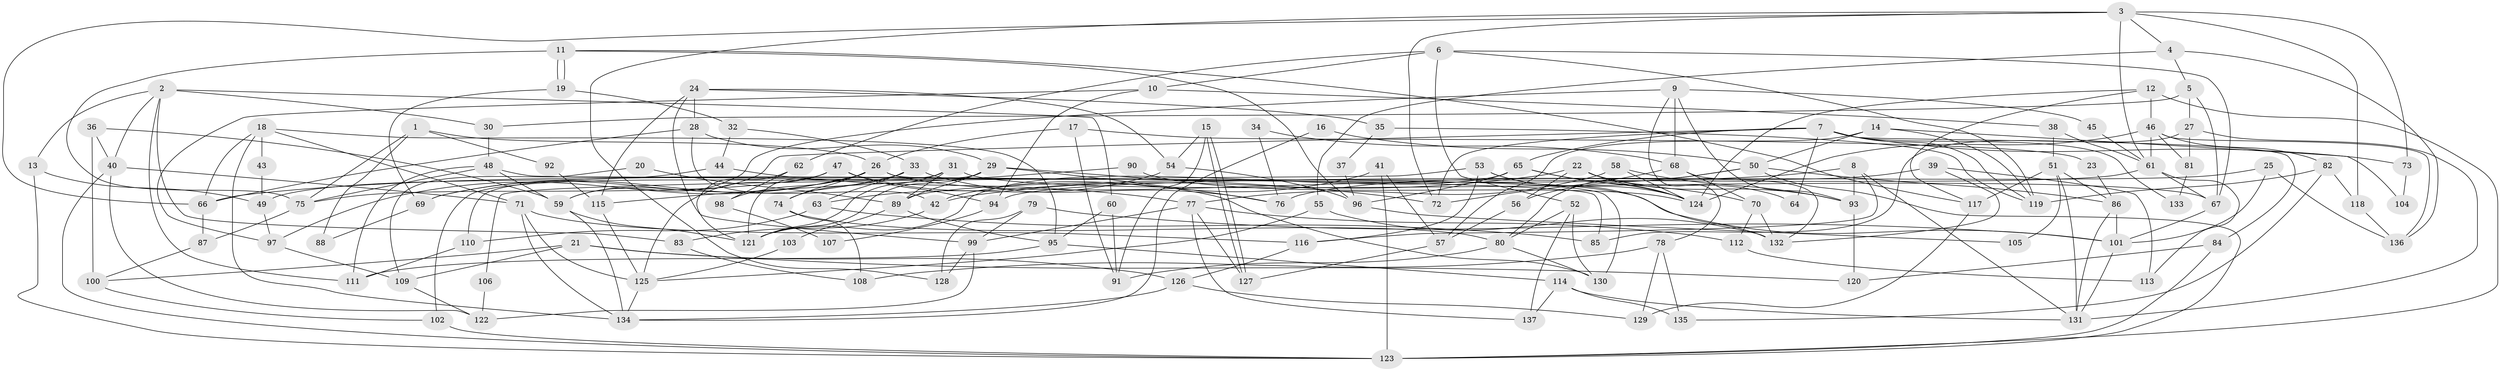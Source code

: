 // Generated by graph-tools (version 1.1) at 2025/26/03/09/25 03:26:22]
// undirected, 137 vertices, 274 edges
graph export_dot {
graph [start="1"]
  node [color=gray90,style=filled];
  1;
  2;
  3;
  4;
  5;
  6;
  7;
  8;
  9;
  10;
  11;
  12;
  13;
  14;
  15;
  16;
  17;
  18;
  19;
  20;
  21;
  22;
  23;
  24;
  25;
  26;
  27;
  28;
  29;
  30;
  31;
  32;
  33;
  34;
  35;
  36;
  37;
  38;
  39;
  40;
  41;
  42;
  43;
  44;
  45;
  46;
  47;
  48;
  49;
  50;
  51;
  52;
  53;
  54;
  55;
  56;
  57;
  58;
  59;
  60;
  61;
  62;
  63;
  64;
  65;
  66;
  67;
  68;
  69;
  70;
  71;
  72;
  73;
  74;
  75;
  76;
  77;
  78;
  79;
  80;
  81;
  82;
  83;
  84;
  85;
  86;
  87;
  88;
  89;
  90;
  91;
  92;
  93;
  94;
  95;
  96;
  97;
  98;
  99;
  100;
  101;
  102;
  103;
  104;
  105;
  106;
  107;
  108;
  109;
  110;
  111;
  112;
  113;
  114;
  115;
  116;
  117;
  118;
  119;
  120;
  121;
  122;
  123;
  124;
  125;
  126;
  127;
  128;
  129;
  130;
  131;
  132;
  133;
  134;
  135;
  136;
  137;
  1 -- 75;
  1 -- 26;
  1 -- 88;
  1 -- 92;
  2 -- 111;
  2 -- 60;
  2 -- 13;
  2 -- 30;
  2 -- 40;
  2 -- 83;
  3 -- 61;
  3 -- 66;
  3 -- 4;
  3 -- 72;
  3 -- 73;
  3 -- 118;
  3 -- 128;
  4 -- 5;
  4 -- 55;
  4 -- 136;
  5 -- 30;
  5 -- 27;
  5 -- 67;
  6 -- 52;
  6 -- 67;
  6 -- 10;
  6 -- 62;
  6 -- 119;
  7 -- 72;
  7 -- 119;
  7 -- 59;
  7 -- 64;
  7 -- 65;
  7 -- 73;
  7 -- 84;
  7 -- 133;
  8 -- 93;
  8 -- 116;
  8 -- 66;
  8 -- 131;
  9 -- 93;
  9 -- 59;
  9 -- 45;
  9 -- 68;
  9 -- 78;
  10 -- 94;
  10 -- 38;
  10 -- 97;
  11 -- 117;
  11 -- 19;
  11 -- 19;
  11 -- 75;
  11 -- 96;
  12 -- 124;
  12 -- 123;
  12 -- 46;
  12 -- 117;
  13 -- 123;
  13 -- 49;
  14 -- 119;
  14 -- 57;
  14 -- 50;
  14 -- 104;
  15 -- 54;
  15 -- 127;
  15 -- 127;
  15 -- 91;
  16 -- 134;
  16 -- 50;
  17 -- 91;
  17 -- 26;
  17 -- 23;
  18 -- 95;
  18 -- 66;
  18 -- 43;
  18 -- 71;
  18 -- 134;
  19 -- 32;
  19 -- 69;
  20 -- 89;
  20 -- 109;
  21 -- 100;
  21 -- 126;
  21 -- 109;
  21 -- 120;
  22 -- 124;
  22 -- 93;
  22 -- 42;
  22 -- 56;
  22 -- 64;
  23 -- 86;
  24 -- 54;
  24 -- 99;
  24 -- 28;
  24 -- 35;
  24 -- 115;
  25 -- 136;
  25 -- 101;
  25 -- 94;
  26 -- 130;
  26 -- 74;
  26 -- 69;
  26 -- 97;
  26 -- 98;
  26 -- 101;
  26 -- 121;
  27 -- 131;
  27 -- 85;
  27 -- 81;
  28 -- 29;
  28 -- 42;
  28 -- 66;
  29 -- 121;
  29 -- 89;
  29 -- 72;
  29 -- 76;
  29 -- 110;
  30 -- 48;
  31 -- 67;
  31 -- 121;
  31 -- 89;
  31 -- 102;
  32 -- 33;
  32 -- 44;
  33 -- 69;
  33 -- 76;
  33 -- 63;
  33 -- 74;
  34 -- 68;
  34 -- 76;
  35 -- 119;
  35 -- 37;
  36 -- 59;
  36 -- 40;
  36 -- 100;
  37 -- 96;
  38 -- 61;
  38 -- 51;
  39 -- 132;
  39 -- 113;
  39 -- 76;
  40 -- 71;
  40 -- 122;
  40 -- 123;
  41 -- 42;
  41 -- 123;
  41 -- 57;
  42 -- 83;
  43 -- 49;
  44 -- 49;
  44 -- 77;
  45 -- 61;
  46 -- 124;
  46 -- 61;
  46 -- 81;
  46 -- 82;
  46 -- 136;
  47 -- 125;
  47 -- 75;
  47 -- 94;
  47 -- 130;
  48 -- 59;
  48 -- 75;
  48 -- 85;
  48 -- 111;
  49 -- 97;
  50 -- 86;
  50 -- 56;
  50 -- 80;
  50 -- 123;
  51 -- 131;
  51 -- 86;
  51 -- 105;
  51 -- 117;
  52 -- 80;
  52 -- 137;
  52 -- 130;
  53 -- 116;
  53 -- 132;
  53 -- 106;
  53 -- 124;
  54 -- 63;
  54 -- 96;
  55 -- 132;
  55 -- 125;
  56 -- 57;
  57 -- 127;
  58 -- 124;
  58 -- 77;
  58 -- 93;
  59 -- 134;
  59 -- 121;
  60 -- 95;
  60 -- 91;
  61 -- 67;
  61 -- 89;
  61 -- 113;
  62 -- 121;
  62 -- 98;
  63 -- 110;
  63 -- 85;
  65 -- 121;
  65 -- 70;
  65 -- 96;
  65 -- 124;
  66 -- 87;
  67 -- 101;
  68 -- 72;
  68 -- 70;
  68 -- 132;
  69 -- 88;
  70 -- 112;
  70 -- 132;
  71 -- 134;
  71 -- 116;
  71 -- 125;
  73 -- 104;
  74 -- 80;
  74 -- 108;
  75 -- 87;
  77 -- 127;
  77 -- 99;
  77 -- 112;
  77 -- 137;
  78 -- 108;
  78 -- 129;
  78 -- 135;
  79 -- 101;
  79 -- 128;
  79 -- 99;
  80 -- 130;
  80 -- 91;
  81 -- 133;
  82 -- 118;
  82 -- 119;
  82 -- 135;
  83 -- 108;
  84 -- 123;
  84 -- 120;
  86 -- 101;
  86 -- 131;
  87 -- 100;
  89 -- 95;
  89 -- 103;
  90 -- 115;
  90 -- 124;
  92 -- 115;
  93 -- 120;
  94 -- 107;
  95 -- 114;
  95 -- 111;
  96 -- 105;
  97 -- 109;
  98 -- 107;
  99 -- 122;
  99 -- 128;
  100 -- 102;
  101 -- 131;
  102 -- 123;
  103 -- 125;
  106 -- 122;
  109 -- 122;
  110 -- 111;
  112 -- 113;
  114 -- 131;
  114 -- 135;
  114 -- 137;
  115 -- 125;
  116 -- 126;
  117 -- 129;
  118 -- 136;
  125 -- 134;
  126 -- 129;
  126 -- 134;
}

